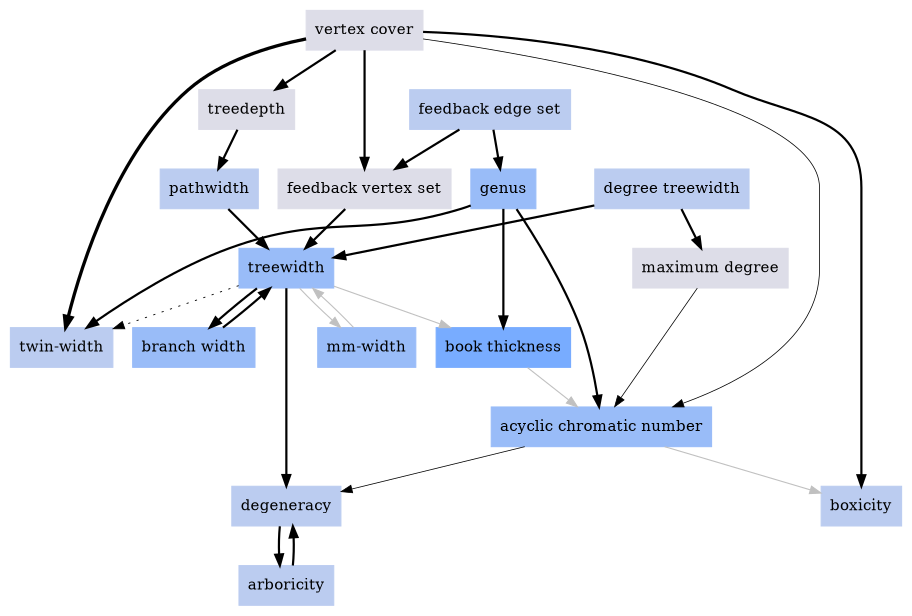 digraph local_doijTS {
	node [color=lightblue2 style=filled]
	margin=0.04 size="6,6"
	"n_gbaHdw" [label="genus" URL="/parameters/html/gbaHdw" color="#99bcf8" shape=box]
	"n_UyQ5yM" [label="maximum degree" URL="/parameters/html/UyQ5yM" color="#dddde8" shape=box]
	"n_OrH7et" [label="twin-width" URL="/parameters/html/OrH7et" color="#bbccf0" shape=box]
	"n_doijTS" [label="book thickness" URL="/parameters/html/doijTS" color="#78acff" shape=box]
	"n_GNOiyB" [label="feedback vertex set" URL="/parameters/html/GNOiyB" color="#dddde8" shape=box]
	"n_zgMenA" [label="arboricity" URL="/parameters/html/zgMenA" color="#bbccf0" shape=box]
	"n_d7vRYU" [label="mm-width" URL="/parameters/html/d7vRYU" color="#99bcf8" shape=box]
	"n_nCWUh3" [label="degree treewidth" URL="/parameters/html/nCWUh3" color="#bbccf0" shape=box]
	"n_KEP2qM" [label="treedepth" URL="/parameters/html/KEP2qM" color="#dddde8" shape=box]
	"n_HTk9PZ" [label="feedback edge set" URL="/parameters/html/HTk9PZ" color="#bbccf0" shape=box]
	"n_VowkuW" [label="degeneracy" URL="/parameters/html/VowkuW" color="#bbccf0" shape=box]
	"n_QGZuUW" [label="acyclic chromatic number" URL="/parameters/html/QGZuUW" color="#99bcf8" shape=box]
	"n_VHClqR" [label="pathwidth" URL="/parameters/html/VHClqR" color="#bbccf0" shape=box]
	"n_4lp9Yj" [label="vertex cover" URL="/parameters/html/4lp9Yj" color="#dddde8" shape=box]
	"n_lIcmuR" [label="branch width" URL="/parameters/html/lIcmuR" color="#99bcf8" shape=box]
	"n_5Q7fuR" [label="treewidth" URL="/parameters/html/5Q7fuR" color="#99bcf8" shape=box]
	"n_a7MpiT" [label="boxicity" URL="/parameters/html/a7MpiT" color="#bbccf0" shape=box]
	"n_4lp9Yj" -> "n_QGZuUW" [label="" decorate=true lblstyle="above, sloped" weight="20" penwidth="0.7"]
	"n_gbaHdw" -> "n_QGZuUW" [label="" decorate=true lblstyle="above, sloped" weight="100" penwidth="2.0"]
	"n_5Q7fuR" -> "n_VowkuW" [label="" decorate=true lblstyle="above, sloped" weight="100" penwidth="2.0"]
	"n_HTk9PZ" -> "n_gbaHdw" [label="" decorate=true lblstyle="above, sloped" weight="100" penwidth="2.0"]
	"n_QGZuUW" -> "n_VowkuW" [label="" decorate=true lblstyle="above, sloped" weight="20" penwidth="0.7"]
	"n_KEP2qM" -> "n_VHClqR" [label="" decorate=true lblstyle="above, sloped" weight="100" penwidth="2.0"]
	"n_5Q7fuR" -> "n_OrH7et" [label="" decorate=true lblstyle="above, sloped" style="dotted" weight="1" penwidth="0.8"]
	"n_zgMenA" -> "n_VowkuW" [label="" decorate=true lblstyle="above, sloped" weight="100" penwidth="2.0"]
	"n_nCWUh3" -> "n_UyQ5yM" [label="" decorate=true lblstyle="above, sloped" weight="100" penwidth="2.0"]
	"n_VHClqR" -> "n_5Q7fuR" [label="" decorate=true lblstyle="above, sloped" weight="100" penwidth="2.0"]
	"n_nCWUh3" -> "n_5Q7fuR" [label="" decorate=true lblstyle="above, sloped" weight="100" penwidth="2.0"]
	"n_VowkuW" -> "n_zgMenA" [label="" decorate=true lblstyle="above, sloped" weight="100" penwidth="2.0"]
	"n_5Q7fuR" -> "n_d7vRYU" [label="" decorate=true lblstyle="above, sloped" color="gray" weight="1"]
	"n_5Q7fuR" -> "n_lIcmuR" [label="" decorate=true lblstyle="above, sloped" weight="100" penwidth="2.0"]
	"n_4lp9Yj" -> "n_KEP2qM" [label="" decorate=true lblstyle="above, sloped" weight="100" penwidth="2.0"]
	"n_HTk9PZ" -> "n_GNOiyB" [label="" decorate=true lblstyle="above, sloped" weight="100" penwidth="2.0"]
	"n_gbaHdw" -> "n_OrH7et" [label="" decorate=true lblstyle="above, sloped" weight="100" penwidth="2.0"]
	"n_5Q7fuR" -> "n_doijTS" [label="" decorate=true lblstyle="above, sloped" color="gray" weight="1"]
	"n_lIcmuR" -> "n_5Q7fuR" [label="" decorate=true lblstyle="above, sloped" weight="100" penwidth="2.0"]
	"n_GNOiyB" -> "n_5Q7fuR" [label="" decorate=true lblstyle="above, sloped" weight="100" penwidth="2.0"]
	"n_gbaHdw" -> "n_doijTS" [label="" decorate=true lblstyle="above, sloped" weight="100" penwidth="2.0"]
	"n_d7vRYU" -> "n_5Q7fuR" [label="" decorate=true lblstyle="above, sloped" color="gray" weight="1"]
	"n_UyQ5yM" -> "n_QGZuUW" [label="" decorate=true lblstyle="above, sloped" weight="20" penwidth="0.7"]
	"n_doijTS" -> "n_QGZuUW" [label="" decorate=true lblstyle="above, sloped" color="gray" weight="1"]
	"n_QGZuUW" -> "n_a7MpiT" [label="" decorate=true lblstyle="above, sloped" color="gray" weight="1"]
	"n_4lp9Yj" -> "n_a7MpiT" [label="" decorate=true lblstyle="above, sloped" weight="100" penwidth="2.0"]
	"n_4lp9Yj" -> "n_GNOiyB" [label="" decorate=true lblstyle="above, sloped" weight="100" penwidth="2.0"]
	"n_4lp9Yj" -> "n_OrH7et" [label="" decorate=true lblstyle="above, sloped" weight="100" penwidth="3.0"]
}
